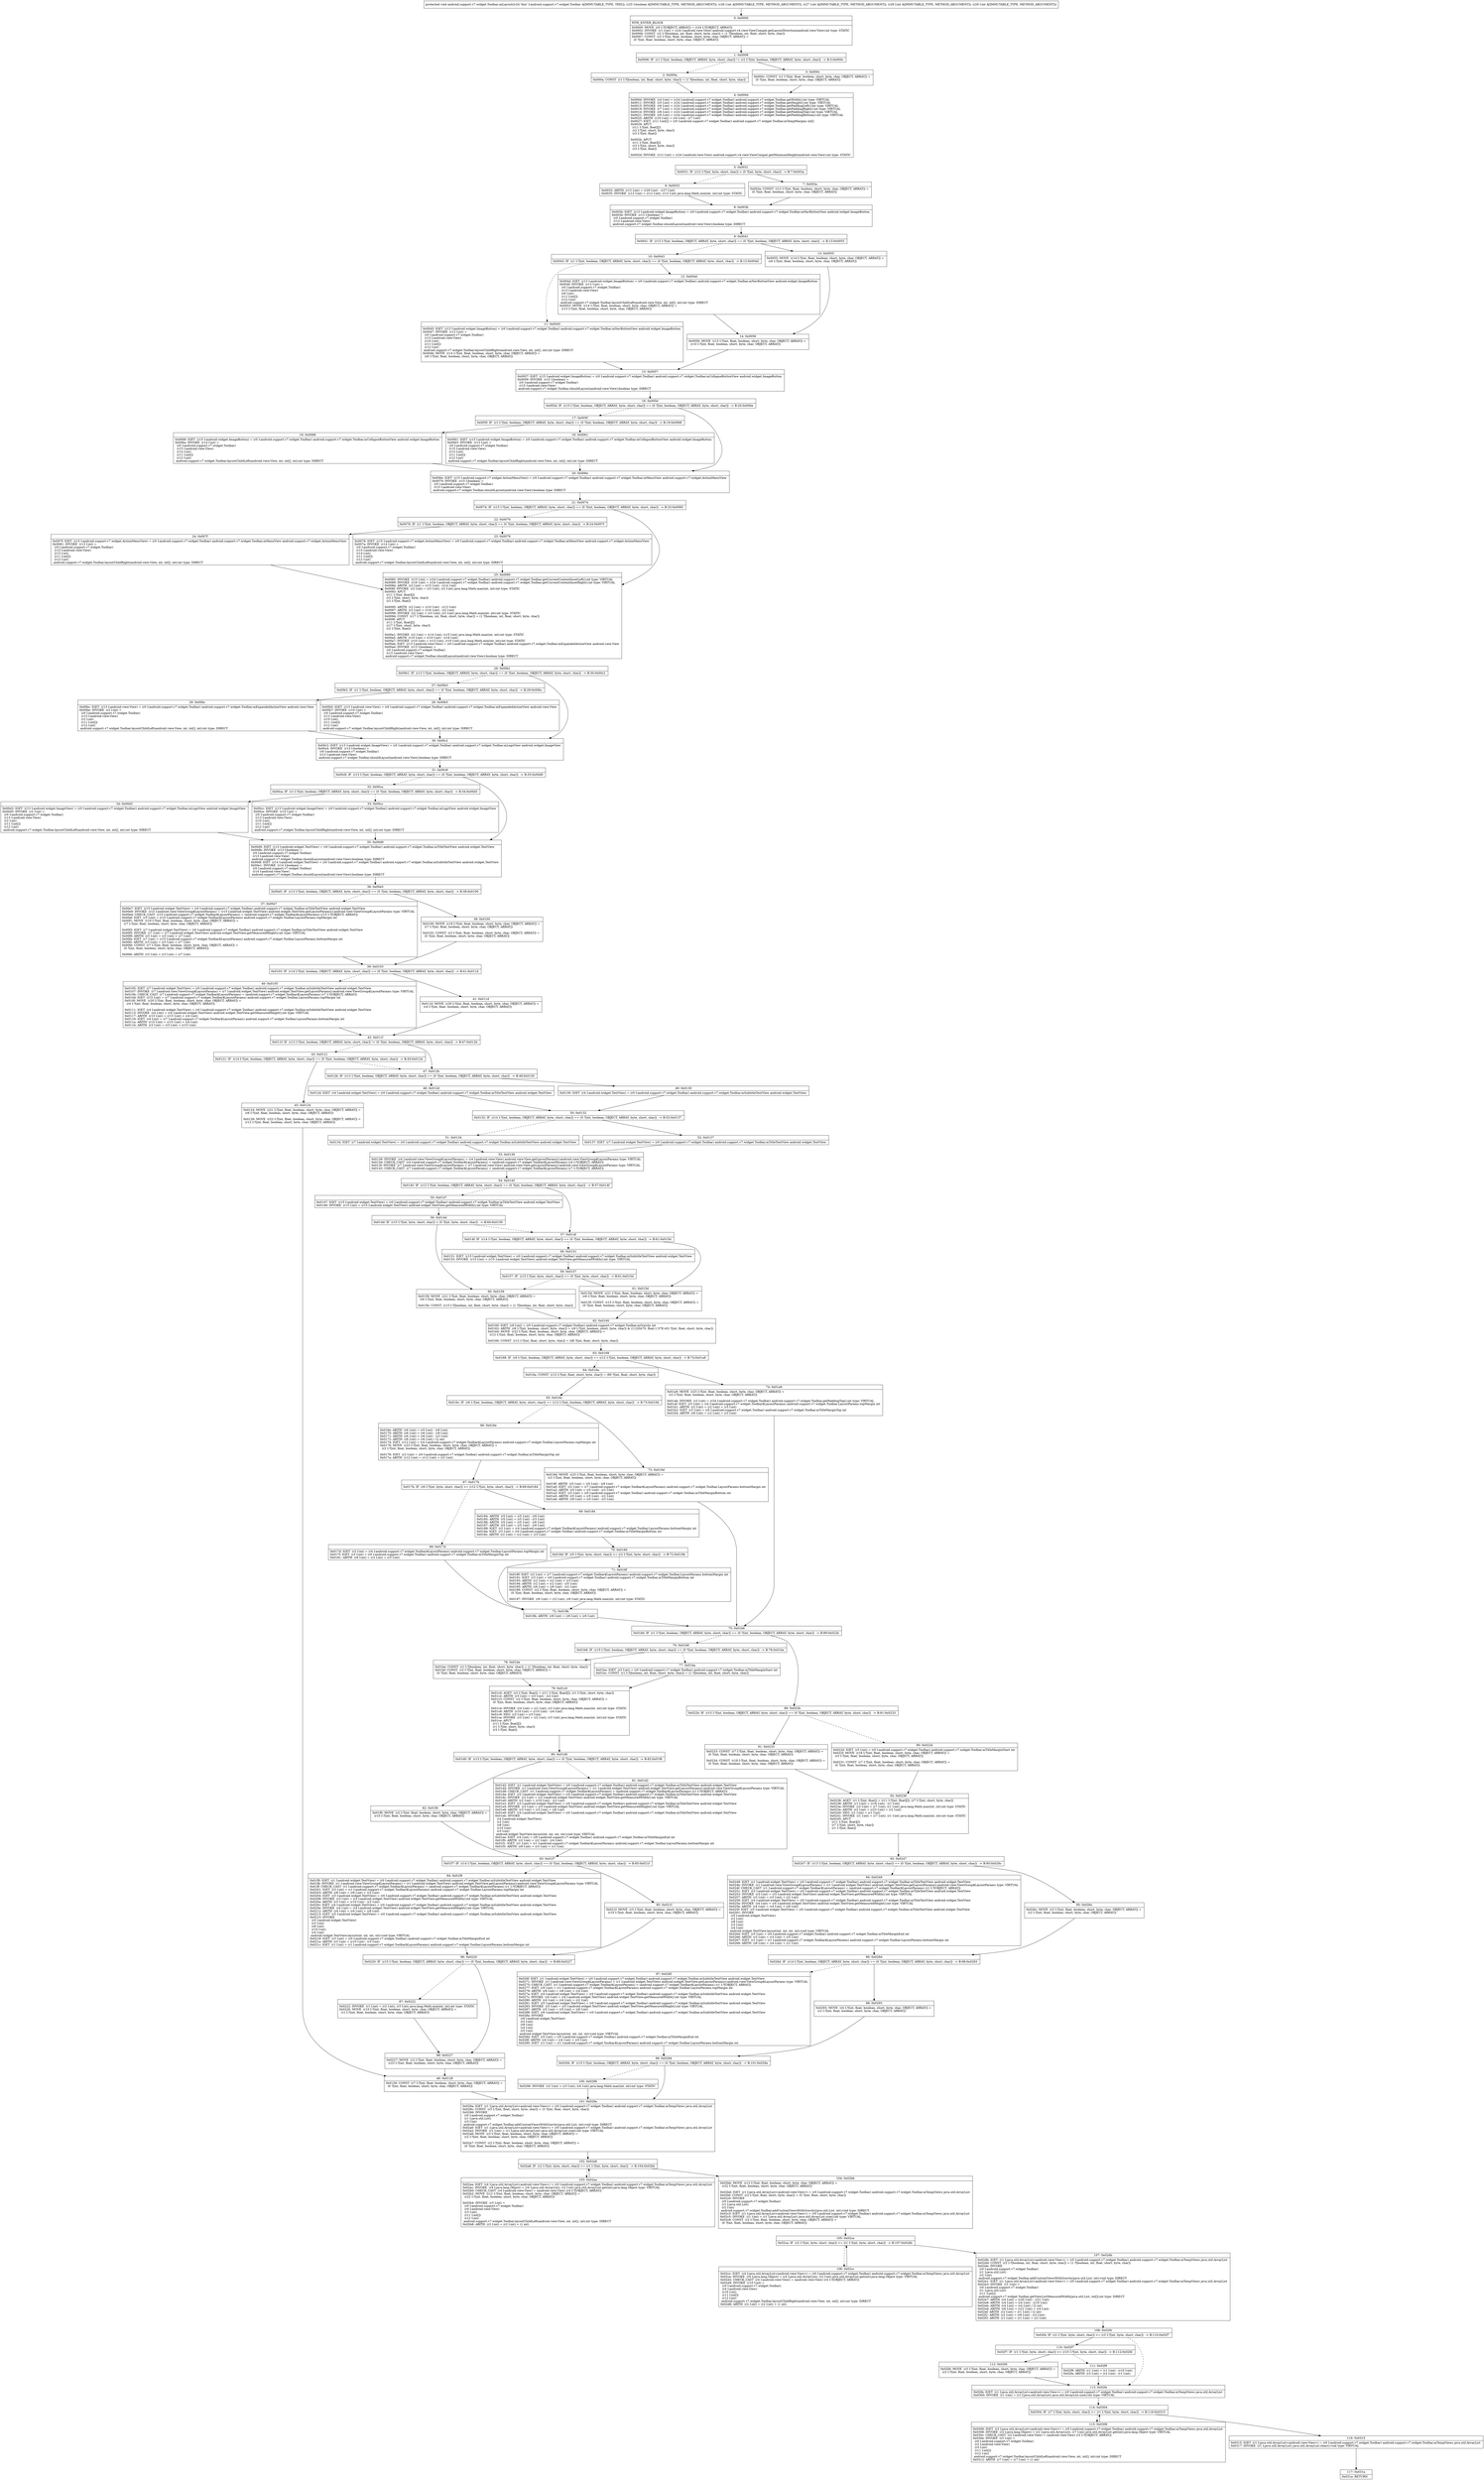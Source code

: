 digraph "CFG forandroid.support.v7.widget.Toolbar.onLayout(ZIIII)V" {
Node_0 [shape=record,label="{0\:\ 0x0000|MTH_ENTER_BLOCK\l|0x0000: MOVE  (r0 I:?[OBJECT, ARRAY]) = (r24 I:?[OBJECT, ARRAY]) \l0x0002: INVOKE  (r1 I:int) = (r24 I:android.view.View) android.support.v4.view.ViewCompat.getLayoutDirection(android.view.View):int type: STATIC \l0x0006: CONST  (r2 I:?[boolean, int, float, short, byte, char]) = (1 ?[boolean, int, float, short, byte, char]) \l0x0007: CONST  (r3 I:?[int, float, boolean, short, byte, char, OBJECT, ARRAY]) = \l  (0 ?[int, float, boolean, short, byte, char, OBJECT, ARRAY])\l \l}"];
Node_1 [shape=record,label="{1\:\ 0x0008|0x0008: IF  (r1 I:?[int, boolean, OBJECT, ARRAY, byte, short, char]) != (r2 I:?[int, boolean, OBJECT, ARRAY, byte, short, char])  \-\> B:3:0x000c \l}"];
Node_2 [shape=record,label="{2\:\ 0x000a|0x000a: CONST  (r1 I:?[boolean, int, float, short, byte, char]) = (1 ?[boolean, int, float, short, byte, char]) \l}"];
Node_3 [shape=record,label="{3\:\ 0x000c|0x000c: CONST  (r1 I:?[int, float, boolean, short, byte, char, OBJECT, ARRAY]) = \l  (0 ?[int, float, boolean, short, byte, char, OBJECT, ARRAY])\l \l}"];
Node_4 [shape=record,label="{4\:\ 0x000d|0x000d: INVOKE  (r4 I:int) = (r24 I:android.support.v7.widget.Toolbar) android.support.v7.widget.Toolbar.getWidth():int type: VIRTUAL \l0x0011: INVOKE  (r5 I:int) = (r24 I:android.support.v7.widget.Toolbar) android.support.v7.widget.Toolbar.getHeight():int type: VIRTUAL \l0x0015: INVOKE  (r6 I:int) = (r24 I:android.support.v7.widget.Toolbar) android.support.v7.widget.Toolbar.getPaddingLeft():int type: VIRTUAL \l0x0019: INVOKE  (r7 I:int) = (r24 I:android.support.v7.widget.Toolbar) android.support.v7.widget.Toolbar.getPaddingRight():int type: VIRTUAL \l0x001d: INVOKE  (r8 I:int) = (r24 I:android.support.v7.widget.Toolbar) android.support.v7.widget.Toolbar.getPaddingTop():int type: VIRTUAL \l0x0021: INVOKE  (r9 I:int) = (r24 I:android.support.v7.widget.Toolbar) android.support.v7.widget.Toolbar.getPaddingBottom():int type: VIRTUAL \l0x0025: ARITH  (r10 I:int) = (r4 I:int) \- (r7 I:int) \l0x0027: IGET  (r11 I:int[]) = (r0 I:android.support.v7.widget.Toolbar) android.support.v7.widget.Toolbar.mTempMargins int[] \l0x0029: APUT  \l  (r11 I:?[int, float][])\l  (r2 I:?[int, short, byte, char])\l  (r3 I:?[int, float])\l \l0x002b: APUT  \l  (r11 I:?[int, float][])\l  (r3 I:?[int, short, byte, char])\l  (r3 I:?[int, float])\l \l0x002d: INVOKE  (r12 I:int) = (r24 I:android.view.View) android.support.v4.view.ViewCompat.getMinimumHeight(android.view.View):int type: STATIC \l}"];
Node_5 [shape=record,label="{5\:\ 0x0031|0x0031: IF  (r12 I:?[int, byte, short, char]) \< (0 ?[int, byte, short, char])  \-\> B:7:0x003a \l}"];
Node_6 [shape=record,label="{6\:\ 0x0033|0x0033: ARITH  (r13 I:int) = (r29 I:int) \- (r27 I:int) \l0x0035: INVOKE  (r12 I:int) = (r12 I:int), (r13 I:int) java.lang.Math.min(int, int):int type: STATIC \l}"];
Node_7 [shape=record,label="{7\:\ 0x003a|0x003a: CONST  (r12 I:?[int, float, boolean, short, byte, char, OBJECT, ARRAY]) = \l  (0 ?[int, float, boolean, short, byte, char, OBJECT, ARRAY])\l \l}"];
Node_8 [shape=record,label="{8\:\ 0x003b|0x003b: IGET  (r13 I:android.widget.ImageButton) = (r0 I:android.support.v7.widget.Toolbar) android.support.v7.widget.Toolbar.mNavButtonView android.widget.ImageButton \l0x003d: INVOKE  (r13 I:boolean) = \l  (r0 I:android.support.v7.widget.Toolbar)\l  (r13 I:android.view.View)\l android.support.v7.widget.Toolbar.shouldLayout(android.view.View):boolean type: DIRECT \l}"];
Node_9 [shape=record,label="{9\:\ 0x0041|0x0041: IF  (r13 I:?[int, boolean, OBJECT, ARRAY, byte, short, char]) == (0 ?[int, boolean, OBJECT, ARRAY, byte, short, char])  \-\> B:13:0x0055 \l}"];
Node_10 [shape=record,label="{10\:\ 0x0043|0x0043: IF  (r1 I:?[int, boolean, OBJECT, ARRAY, byte, short, char]) == (0 ?[int, boolean, OBJECT, ARRAY, byte, short, char])  \-\> B:12:0x004d \l}"];
Node_11 [shape=record,label="{11\:\ 0x0045|0x0045: IGET  (r13 I:android.widget.ImageButton) = (r0 I:android.support.v7.widget.Toolbar) android.support.v7.widget.Toolbar.mNavButtonView android.widget.ImageButton \l0x0047: INVOKE  (r13 I:int) = \l  (r0 I:android.support.v7.widget.Toolbar)\l  (r13 I:android.view.View)\l  (r10 I:int)\l  (r11 I:int[])\l  (r12 I:int)\l android.support.v7.widget.Toolbar.layoutChildRight(android.view.View, int, int[], int):int type: DIRECT \l0x004b: MOVE  (r14 I:?[int, float, boolean, short, byte, char, OBJECT, ARRAY]) = \l  (r6 I:?[int, float, boolean, short, byte, char, OBJECT, ARRAY])\l \l}"];
Node_12 [shape=record,label="{12\:\ 0x004d|0x004d: IGET  (r13 I:android.widget.ImageButton) = (r0 I:android.support.v7.widget.Toolbar) android.support.v7.widget.Toolbar.mNavButtonView android.widget.ImageButton \l0x004f: INVOKE  (r13 I:int) = \l  (r0 I:android.support.v7.widget.Toolbar)\l  (r13 I:android.view.View)\l  (r6 I:int)\l  (r11 I:int[])\l  (r12 I:int)\l android.support.v7.widget.Toolbar.layoutChildLeft(android.view.View, int, int[], int):int type: DIRECT \l0x0053: MOVE  (r14 I:?[int, float, boolean, short, byte, char, OBJECT, ARRAY]) = \l  (r13 I:?[int, float, boolean, short, byte, char, OBJECT, ARRAY])\l \l}"];
Node_13 [shape=record,label="{13\:\ 0x0055|0x0055: MOVE  (r14 I:?[int, float, boolean, short, byte, char, OBJECT, ARRAY]) = \l  (r6 I:?[int, float, boolean, short, byte, char, OBJECT, ARRAY])\l \l}"];
Node_14 [shape=record,label="{14\:\ 0x0056|0x0056: MOVE  (r13 I:?[int, float, boolean, short, byte, char, OBJECT, ARRAY]) = \l  (r10 I:?[int, float, boolean, short, byte, char, OBJECT, ARRAY])\l \l}"];
Node_15 [shape=record,label="{15\:\ 0x0057|0x0057: IGET  (r15 I:android.widget.ImageButton) = (r0 I:android.support.v7.widget.Toolbar) android.support.v7.widget.Toolbar.mCollapseButtonView android.widget.ImageButton \l0x0059: INVOKE  (r15 I:boolean) = \l  (r0 I:android.support.v7.widget.Toolbar)\l  (r15 I:android.view.View)\l android.support.v7.widget.Toolbar.shouldLayout(android.view.View):boolean type: DIRECT \l}"];
Node_16 [shape=record,label="{16\:\ 0x005d|0x005d: IF  (r15 I:?[int, boolean, OBJECT, ARRAY, byte, short, char]) == (0 ?[int, boolean, OBJECT, ARRAY, byte, short, char])  \-\> B:20:0x006e \l}"];
Node_17 [shape=record,label="{17\:\ 0x005f|0x005f: IF  (r1 I:?[int, boolean, OBJECT, ARRAY, byte, short, char]) == (0 ?[int, boolean, OBJECT, ARRAY, byte, short, char])  \-\> B:19:0x0068 \l}"];
Node_18 [shape=record,label="{18\:\ 0x0061|0x0061: IGET  (r15 I:android.widget.ImageButton) = (r0 I:android.support.v7.widget.Toolbar) android.support.v7.widget.Toolbar.mCollapseButtonView android.widget.ImageButton \l0x0063: INVOKE  (r13 I:int) = \l  (r0 I:android.support.v7.widget.Toolbar)\l  (r15 I:android.view.View)\l  (r13 I:int)\l  (r11 I:int[])\l  (r12 I:int)\l android.support.v7.widget.Toolbar.layoutChildRight(android.view.View, int, int[], int):int type: DIRECT \l}"];
Node_19 [shape=record,label="{19\:\ 0x0068|0x0068: IGET  (r15 I:android.widget.ImageButton) = (r0 I:android.support.v7.widget.Toolbar) android.support.v7.widget.Toolbar.mCollapseButtonView android.widget.ImageButton \l0x006a: INVOKE  (r14 I:int) = \l  (r0 I:android.support.v7.widget.Toolbar)\l  (r15 I:android.view.View)\l  (r14 I:int)\l  (r11 I:int[])\l  (r12 I:int)\l android.support.v7.widget.Toolbar.layoutChildLeft(android.view.View, int, int[], int):int type: DIRECT \l}"];
Node_20 [shape=record,label="{20\:\ 0x006e|0x006e: IGET  (r15 I:android.support.v7.widget.ActionMenuView) = (r0 I:android.support.v7.widget.Toolbar) android.support.v7.widget.Toolbar.mMenuView android.support.v7.widget.ActionMenuView \l0x0070: INVOKE  (r15 I:boolean) = \l  (r0 I:android.support.v7.widget.Toolbar)\l  (r15 I:android.view.View)\l android.support.v7.widget.Toolbar.shouldLayout(android.view.View):boolean type: DIRECT \l}"];
Node_21 [shape=record,label="{21\:\ 0x0074|0x0074: IF  (r15 I:?[int, boolean, OBJECT, ARRAY, byte, short, char]) == (0 ?[int, boolean, OBJECT, ARRAY, byte, short, char])  \-\> B:25:0x0085 \l}"];
Node_22 [shape=record,label="{22\:\ 0x0076|0x0076: IF  (r1 I:?[int, boolean, OBJECT, ARRAY, byte, short, char]) == (0 ?[int, boolean, OBJECT, ARRAY, byte, short, char])  \-\> B:24:0x007f \l}"];
Node_23 [shape=record,label="{23\:\ 0x0078|0x0078: IGET  (r15 I:android.support.v7.widget.ActionMenuView) = (r0 I:android.support.v7.widget.Toolbar) android.support.v7.widget.Toolbar.mMenuView android.support.v7.widget.ActionMenuView \l0x007a: INVOKE  (r14 I:int) = \l  (r0 I:android.support.v7.widget.Toolbar)\l  (r15 I:android.view.View)\l  (r14 I:int)\l  (r11 I:int[])\l  (r12 I:int)\l android.support.v7.widget.Toolbar.layoutChildLeft(android.view.View, int, int[], int):int type: DIRECT \l}"];
Node_24 [shape=record,label="{24\:\ 0x007f|0x007f: IGET  (r15 I:android.support.v7.widget.ActionMenuView) = (r0 I:android.support.v7.widget.Toolbar) android.support.v7.widget.Toolbar.mMenuView android.support.v7.widget.ActionMenuView \l0x0081: INVOKE  (r13 I:int) = \l  (r0 I:android.support.v7.widget.Toolbar)\l  (r15 I:android.view.View)\l  (r13 I:int)\l  (r11 I:int[])\l  (r12 I:int)\l android.support.v7.widget.Toolbar.layoutChildRight(android.view.View, int, int[], int):int type: DIRECT \l}"];
Node_25 [shape=record,label="{25\:\ 0x0085|0x0085: INVOKE  (r15 I:int) = (r24 I:android.support.v7.widget.Toolbar) android.support.v7.widget.Toolbar.getCurrentContentInsetLeft():int type: VIRTUAL \l0x0089: INVOKE  (r16 I:int) = (r24 I:android.support.v7.widget.Toolbar) android.support.v7.widget.Toolbar.getCurrentContentInsetRight():int type: VIRTUAL \l0x008d: ARITH  (r2 I:int) = (r15 I:int) \- (r14 I:int) \l0x008f: INVOKE  (r2 I:int) = (r3 I:int), (r2 I:int) java.lang.Math.max(int, int):int type: STATIC \l0x0093: APUT  \l  (r11 I:?[int, float][])\l  (r3 I:?[int, short, byte, char])\l  (r2 I:?[int, float])\l \l0x0095: ARITH  (r2 I:int) = (r10 I:int) \- (r13 I:int) \l0x0097: ARITH  (r2 I:int) = (r16 I:int) \- (r2 I:int) \l0x0099: INVOKE  (r2 I:int) = (r3 I:int), (r2 I:int) java.lang.Math.max(int, int):int type: STATIC \l0x009d: CONST  (r17 I:?[boolean, int, float, short, byte, char]) = (1 ?[boolean, int, float, short, byte, char]) \l0x009f: APUT  \l  (r11 I:?[int, float][])\l  (r17 I:?[int, short, byte, char])\l  (r2 I:?[int, float])\l \l0x00a1: INVOKE  (r2 I:int) = (r14 I:int), (r15 I:int) java.lang.Math.max(int, int):int type: STATIC \l0x00a5: ARITH  (r10 I:int) = (r10 I:int) \- (r16 I:int) \l0x00a7: INVOKE  (r10 I:int) = (r13 I:int), (r10 I:int) java.lang.Math.min(int, int):int type: STATIC \l0x00ab: IGET  (r13 I:android.view.View) = (r0 I:android.support.v7.widget.Toolbar) android.support.v7.widget.Toolbar.mExpandedActionView android.view.View \l0x00ad: INVOKE  (r13 I:boolean) = \l  (r0 I:android.support.v7.widget.Toolbar)\l  (r13 I:android.view.View)\l android.support.v7.widget.Toolbar.shouldLayout(android.view.View):boolean type: DIRECT \l}"];
Node_26 [shape=record,label="{26\:\ 0x00b1|0x00b1: IF  (r13 I:?[int, boolean, OBJECT, ARRAY, byte, short, char]) == (0 ?[int, boolean, OBJECT, ARRAY, byte, short, char])  \-\> B:30:0x00c2 \l}"];
Node_27 [shape=record,label="{27\:\ 0x00b3|0x00b3: IF  (r1 I:?[int, boolean, OBJECT, ARRAY, byte, short, char]) == (0 ?[int, boolean, OBJECT, ARRAY, byte, short, char])  \-\> B:29:0x00bc \l}"];
Node_28 [shape=record,label="{28\:\ 0x00b5|0x00b5: IGET  (r13 I:android.view.View) = (r0 I:android.support.v7.widget.Toolbar) android.support.v7.widget.Toolbar.mExpandedActionView android.view.View \l0x00b7: INVOKE  (r10 I:int) = \l  (r0 I:android.support.v7.widget.Toolbar)\l  (r13 I:android.view.View)\l  (r10 I:int)\l  (r11 I:int[])\l  (r12 I:int)\l android.support.v7.widget.Toolbar.layoutChildRight(android.view.View, int, int[], int):int type: DIRECT \l}"];
Node_29 [shape=record,label="{29\:\ 0x00bc|0x00bc: IGET  (r13 I:android.view.View) = (r0 I:android.support.v7.widget.Toolbar) android.support.v7.widget.Toolbar.mExpandedActionView android.view.View \l0x00be: INVOKE  (r2 I:int) = \l  (r0 I:android.support.v7.widget.Toolbar)\l  (r13 I:android.view.View)\l  (r2 I:int)\l  (r11 I:int[])\l  (r12 I:int)\l android.support.v7.widget.Toolbar.layoutChildLeft(android.view.View, int, int[], int):int type: DIRECT \l}"];
Node_30 [shape=record,label="{30\:\ 0x00c2|0x00c2: IGET  (r13 I:android.widget.ImageView) = (r0 I:android.support.v7.widget.Toolbar) android.support.v7.widget.Toolbar.mLogoView android.widget.ImageView \l0x00c4: INVOKE  (r13 I:boolean) = \l  (r0 I:android.support.v7.widget.Toolbar)\l  (r13 I:android.view.View)\l android.support.v7.widget.Toolbar.shouldLayout(android.view.View):boolean type: DIRECT \l}"];
Node_31 [shape=record,label="{31\:\ 0x00c8|0x00c8: IF  (r13 I:?[int, boolean, OBJECT, ARRAY, byte, short, char]) == (0 ?[int, boolean, OBJECT, ARRAY, byte, short, char])  \-\> B:35:0x00d9 \l}"];
Node_32 [shape=record,label="{32\:\ 0x00ca|0x00ca: IF  (r1 I:?[int, boolean, OBJECT, ARRAY, byte, short, char]) == (0 ?[int, boolean, OBJECT, ARRAY, byte, short, char])  \-\> B:34:0x00d3 \l}"];
Node_33 [shape=record,label="{33\:\ 0x00cc|0x00cc: IGET  (r13 I:android.widget.ImageView) = (r0 I:android.support.v7.widget.Toolbar) android.support.v7.widget.Toolbar.mLogoView android.widget.ImageView \l0x00ce: INVOKE  (r10 I:int) = \l  (r0 I:android.support.v7.widget.Toolbar)\l  (r13 I:android.view.View)\l  (r10 I:int)\l  (r11 I:int[])\l  (r12 I:int)\l android.support.v7.widget.Toolbar.layoutChildRight(android.view.View, int, int[], int):int type: DIRECT \l}"];
Node_34 [shape=record,label="{34\:\ 0x00d3|0x00d3: IGET  (r13 I:android.widget.ImageView) = (r0 I:android.support.v7.widget.Toolbar) android.support.v7.widget.Toolbar.mLogoView android.widget.ImageView \l0x00d5: INVOKE  (r2 I:int) = \l  (r0 I:android.support.v7.widget.Toolbar)\l  (r13 I:android.view.View)\l  (r2 I:int)\l  (r11 I:int[])\l  (r12 I:int)\l android.support.v7.widget.Toolbar.layoutChildLeft(android.view.View, int, int[], int):int type: DIRECT \l}"];
Node_35 [shape=record,label="{35\:\ 0x00d9|0x00d9: IGET  (r13 I:android.widget.TextView) = (r0 I:android.support.v7.widget.Toolbar) android.support.v7.widget.Toolbar.mTitleTextView android.widget.TextView \l0x00db: INVOKE  (r13 I:boolean) = \l  (r0 I:android.support.v7.widget.Toolbar)\l  (r13 I:android.view.View)\l android.support.v7.widget.Toolbar.shouldLayout(android.view.View):boolean type: DIRECT \l0x00df: IGET  (r14 I:android.widget.TextView) = (r0 I:android.support.v7.widget.Toolbar) android.support.v7.widget.Toolbar.mSubtitleTextView android.widget.TextView \l0x00e1: INVOKE  (r14 I:boolean) = \l  (r0 I:android.support.v7.widget.Toolbar)\l  (r14 I:android.view.View)\l android.support.v7.widget.Toolbar.shouldLayout(android.view.View):boolean type: DIRECT \l}"];
Node_36 [shape=record,label="{36\:\ 0x00e5|0x00e5: IF  (r13 I:?[int, boolean, OBJECT, ARRAY, byte, short, char]) == (0 ?[int, boolean, OBJECT, ARRAY, byte, short, char])  \-\> B:38:0x0100 \l}"];
Node_37 [shape=record,label="{37\:\ 0x00e7|0x00e7: IGET  (r15 I:android.widget.TextView) = (r0 I:android.support.v7.widget.Toolbar) android.support.v7.widget.Toolbar.mTitleTextView android.widget.TextView \l0x00e9: INVOKE  (r15 I:android.view.ViewGroup$LayoutParams) = (r15 I:android.widget.TextView) android.widget.TextView.getLayoutParams():android.view.ViewGroup$LayoutParams type: VIRTUAL \l0x00ed: CHECK_CAST  (r15 I:android.support.v7.widget.Toolbar$LayoutParams) = (android.support.v7.widget.Toolbar$LayoutParams) (r15 I:?[OBJECT, ARRAY]) \l0x00ef: IGET  (r3 I:int) = (r15 I:android.support.v7.widget.Toolbar$LayoutParams) android.support.v7.widget.Toolbar.LayoutParams.topMargin int \l0x00f1: MOVE  (r19 I:?[int, float, boolean, short, byte, char, OBJECT, ARRAY]) = \l  (r7 I:?[int, float, boolean, short, byte, char, OBJECT, ARRAY])\l \l0x00f3: IGET  (r7 I:android.widget.TextView) = (r0 I:android.support.v7.widget.Toolbar) android.support.v7.widget.Toolbar.mTitleTextView android.widget.TextView \l0x00f5: INVOKE  (r7 I:int) = (r7 I:android.widget.TextView) android.widget.TextView.getMeasuredHeight():int type: VIRTUAL \l0x00f9: ARITH  (r3 I:int) = (r3 I:int) + (r7 I:int) \l0x00fa: IGET  (r7 I:int) = (r15 I:android.support.v7.widget.Toolbar$LayoutParams) android.support.v7.widget.Toolbar.LayoutParams.bottomMargin int \l0x00fc: ARITH  (r3 I:int) = (r3 I:int) + (r7 I:int) \l0x00fd: CONST  (r7 I:?[int, float, boolean, short, byte, char, OBJECT, ARRAY]) = \l  (0 ?[int, float, boolean, short, byte, char, OBJECT, ARRAY])\l \l0x00fe: ARITH  (r3 I:int) = (r3 I:int) + (r7 I:int) \l}"];
Node_38 [shape=record,label="{38\:\ 0x0100|0x0100: MOVE  (r19 I:?[int, float, boolean, short, byte, char, OBJECT, ARRAY]) = \l  (r7 I:?[int, float, boolean, short, byte, char, OBJECT, ARRAY])\l \l0x0102: CONST  (r3 I:?[int, float, boolean, short, byte, char, OBJECT, ARRAY]) = \l  (0 ?[int, float, boolean, short, byte, char, OBJECT, ARRAY])\l \l}"];
Node_39 [shape=record,label="{39\:\ 0x0103|0x0103: IF  (r14 I:?[int, boolean, OBJECT, ARRAY, byte, short, char]) == (0 ?[int, boolean, OBJECT, ARRAY, byte, short, char])  \-\> B:41:0x011d \l}"];
Node_40 [shape=record,label="{40\:\ 0x0105|0x0105: IGET  (r7 I:android.widget.TextView) = (r0 I:android.support.v7.widget.Toolbar) android.support.v7.widget.Toolbar.mSubtitleTextView android.widget.TextView \l0x0107: INVOKE  (r7 I:android.view.ViewGroup$LayoutParams) = (r7 I:android.widget.TextView) android.widget.TextView.getLayoutParams():android.view.ViewGroup$LayoutParams type: VIRTUAL \l0x010b: CHECK_CAST  (r7 I:android.support.v7.widget.Toolbar$LayoutParams) = (android.support.v7.widget.Toolbar$LayoutParams) (r7 I:?[OBJECT, ARRAY]) \l0x010d: IGET  (r15 I:int) = (r7 I:android.support.v7.widget.Toolbar$LayoutParams) android.support.v7.widget.Toolbar.LayoutParams.topMargin int \l0x010f: MOVE  (r20 I:?[int, float, boolean, short, byte, char, OBJECT, ARRAY]) = \l  (r4 I:?[int, float, boolean, short, byte, char, OBJECT, ARRAY])\l \l0x0111: IGET  (r4 I:android.widget.TextView) = (r0 I:android.support.v7.widget.Toolbar) android.support.v7.widget.Toolbar.mSubtitleTextView android.widget.TextView \l0x0113: INVOKE  (r4 I:int) = (r4 I:android.widget.TextView) android.widget.TextView.getMeasuredHeight():int type: VIRTUAL \l0x0117: ARITH  (r15 I:int) = (r15 I:int) + (r4 I:int) \l0x0118: IGET  (r4 I:int) = (r7 I:android.support.v7.widget.Toolbar$LayoutParams) android.support.v7.widget.Toolbar.LayoutParams.bottomMargin int \l0x011a: ARITH  (r15 I:int) = (r15 I:int) + (r4 I:int) \l0x011b: ARITH  (r3 I:int) = (r3 I:int) + (r15 I:int) \l}"];
Node_41 [shape=record,label="{41\:\ 0x011d|0x011d: MOVE  (r20 I:?[int, float, boolean, short, byte, char, OBJECT, ARRAY]) = \l  (r4 I:?[int, float, boolean, short, byte, char, OBJECT, ARRAY])\l \l}"];
Node_42 [shape=record,label="{42\:\ 0x011f|0x011f: IF  (r13 I:?[int, boolean, OBJECT, ARRAY, byte, short, char]) != (0 ?[int, boolean, OBJECT, ARRAY, byte, short, char])  \-\> B:47:0x012b \l}"];
Node_43 [shape=record,label="{43\:\ 0x0121|0x0121: IF  (r14 I:?[int, boolean, OBJECT, ARRAY, byte, short, char]) == (0 ?[int, boolean, OBJECT, ARRAY, byte, short, char])  \-\> B:45:0x0124 \l}"];
Node_45 [shape=record,label="{45\:\ 0x0124|0x0124: MOVE  (r21 I:?[int, float, boolean, short, byte, char, OBJECT, ARRAY]) = \l  (r6 I:?[int, float, boolean, short, byte, char, OBJECT, ARRAY])\l \l0x0126: MOVE  (r22 I:?[int, float, boolean, short, byte, char, OBJECT, ARRAY]) = \l  (r12 I:?[int, float, boolean, short, byte, char, OBJECT, ARRAY])\l \l}"];
Node_46 [shape=record,label="{46\:\ 0x0128|0x0128: CONST  (r7 I:?[int, float, boolean, short, byte, char, OBJECT, ARRAY]) = \l  (0 ?[int, float, boolean, short, byte, char, OBJECT, ARRAY])\l \l}"];
Node_47 [shape=record,label="{47\:\ 0x012b|0x012b: IF  (r13 I:?[int, boolean, OBJECT, ARRAY, byte, short, char]) == (0 ?[int, boolean, OBJECT, ARRAY, byte, short, char])  \-\> B:49:0x0130 \l}"];
Node_48 [shape=record,label="{48\:\ 0x012d|0x012d: IGET  (r4 I:android.widget.TextView) = (r0 I:android.support.v7.widget.Toolbar) android.support.v7.widget.Toolbar.mTitleTextView android.widget.TextView \l}"];
Node_49 [shape=record,label="{49\:\ 0x0130|0x0130: IGET  (r4 I:android.widget.TextView) = (r0 I:android.support.v7.widget.Toolbar) android.support.v7.widget.Toolbar.mSubtitleTextView android.widget.TextView \l}"];
Node_50 [shape=record,label="{50\:\ 0x0132|0x0132: IF  (r14 I:?[int, boolean, OBJECT, ARRAY, byte, short, char]) == (0 ?[int, boolean, OBJECT, ARRAY, byte, short, char])  \-\> B:52:0x0137 \l}"];
Node_51 [shape=record,label="{51\:\ 0x0134|0x0134: IGET  (r7 I:android.widget.TextView) = (r0 I:android.support.v7.widget.Toolbar) android.support.v7.widget.Toolbar.mSubtitleTextView android.widget.TextView \l}"];
Node_52 [shape=record,label="{52\:\ 0x0137|0x0137: IGET  (r7 I:android.widget.TextView) = (r0 I:android.support.v7.widget.Toolbar) android.support.v7.widget.Toolbar.mTitleTextView android.widget.TextView \l}"];
Node_53 [shape=record,label="{53\:\ 0x0139|0x0139: INVOKE  (r4 I:android.view.ViewGroup$LayoutParams) = (r4 I:android.view.View) android.view.View.getLayoutParams():android.view.ViewGroup$LayoutParams type: VIRTUAL \l0x013d: CHECK_CAST  (r4 I:android.support.v7.widget.Toolbar$LayoutParams) = (android.support.v7.widget.Toolbar$LayoutParams) (r4 I:?[OBJECT, ARRAY]) \l0x013f: INVOKE  (r7 I:android.view.ViewGroup$LayoutParams) = (r7 I:android.view.View) android.view.View.getLayoutParams():android.view.ViewGroup$LayoutParams type: VIRTUAL \l0x0143: CHECK_CAST  (r7 I:android.support.v7.widget.Toolbar$LayoutParams) = (android.support.v7.widget.Toolbar$LayoutParams) (r7 I:?[OBJECT, ARRAY]) \l}"];
Node_54 [shape=record,label="{54\:\ 0x0145|0x0145: IF  (r13 I:?[int, boolean, OBJECT, ARRAY, byte, short, char]) == (0 ?[int, boolean, OBJECT, ARRAY, byte, short, char])  \-\> B:57:0x014f \l}"];
Node_55 [shape=record,label="{55\:\ 0x0147|0x0147: IGET  (r15 I:android.widget.TextView) = (r0 I:android.support.v7.widget.Toolbar) android.support.v7.widget.Toolbar.mTitleTextView android.widget.TextView \l0x0149: INVOKE  (r15 I:int) = (r15 I:android.widget.TextView) android.widget.TextView.getMeasuredWidth():int type: VIRTUAL \l}"];
Node_56 [shape=record,label="{56\:\ 0x014d|0x014d: IF  (r15 I:?[int, byte, short, char]) \> (0 ?[int, byte, short, char])  \-\> B:60:0x0159 \l}"];
Node_57 [shape=record,label="{57\:\ 0x014f|0x014f: IF  (r14 I:?[int, boolean, OBJECT, ARRAY, byte, short, char]) == (0 ?[int, boolean, OBJECT, ARRAY, byte, short, char])  \-\> B:61:0x015d \l}"];
Node_58 [shape=record,label="{58\:\ 0x0151|0x0151: IGET  (r15 I:android.widget.TextView) = (r0 I:android.support.v7.widget.Toolbar) android.support.v7.widget.Toolbar.mSubtitleTextView android.widget.TextView \l0x0153: INVOKE  (r15 I:int) = (r15 I:android.widget.TextView) android.widget.TextView.getMeasuredWidth():int type: VIRTUAL \l}"];
Node_59 [shape=record,label="{59\:\ 0x0157|0x0157: IF  (r15 I:?[int, byte, short, char]) \<= (0 ?[int, byte, short, char])  \-\> B:61:0x015d \l}"];
Node_60 [shape=record,label="{60\:\ 0x0159|0x0159: MOVE  (r21 I:?[int, float, boolean, short, byte, char, OBJECT, ARRAY]) = \l  (r6 I:?[int, float, boolean, short, byte, char, OBJECT, ARRAY])\l \l0x015b: CONST  (r15 I:?[boolean, int, float, short, byte, char]) = (1 ?[boolean, int, float, short, byte, char]) \l}"];
Node_61 [shape=record,label="{61\:\ 0x015d|0x015d: MOVE  (r21 I:?[int, float, boolean, short, byte, char, OBJECT, ARRAY]) = \l  (r6 I:?[int, float, boolean, short, byte, char, OBJECT, ARRAY])\l \l0x015f: CONST  (r15 I:?[int, float, boolean, short, byte, char, OBJECT, ARRAY]) = \l  (0 ?[int, float, boolean, short, byte, char, OBJECT, ARRAY])\l \l}"];
Node_62 [shape=record,label="{62\:\ 0x0160|0x0160: IGET  (r6 I:int) = (r0 I:android.support.v7.widget.Toolbar) android.support.v7.widget.Toolbar.mGravity int \l0x0162: ARITH  (r6 I:?[int, boolean, short, byte, char]) = (r6 I:?[int, boolean, short, byte, char]) & (112(0x70, float:1.57E\-43) ?[int, float, short, byte, char]) \l0x0164: MOVE  (r22 I:?[int, float, boolean, short, byte, char, OBJECT, ARRAY]) = \l  (r12 I:?[int, float, boolean, short, byte, char, OBJECT, ARRAY])\l \l0x0166: CONST  (r12 I:?[int, float, short, byte, char]) = (48 ?[int, float, short, byte, char]) \l}"];
Node_63 [shape=record,label="{63\:\ 0x0168|0x0168: IF  (r6 I:?[int, boolean, OBJECT, ARRAY, byte, short, char]) == (r12 I:?[int, boolean, OBJECT, ARRAY, byte, short, char])  \-\> B:74:0x01a9 \l}"];
Node_64 [shape=record,label="{64\:\ 0x016a|0x016a: CONST  (r12 I:?[int, float, short, byte, char]) = (80 ?[int, float, short, byte, char]) \l}"];
Node_65 [shape=record,label="{65\:\ 0x016c|0x016c: IF  (r6 I:?[int, boolean, OBJECT, ARRAY, byte, short, char]) == (r12 I:?[int, boolean, OBJECT, ARRAY, byte, short, char])  \-\> B:73:0x019d \l}"];
Node_66 [shape=record,label="{66\:\ 0x016e|0x016e: ARITH  (r6 I:int) = (r5 I:int) \- (r8 I:int) \l0x0170: ARITH  (r6 I:int) = (r6 I:int) \- (r9 I:int) \l0x0171: ARITH  (r6 I:int) = (r6 I:int) \- (r3 I:int) \l0x0172: ARITH  (r6 I:int) = (r6 I:int) \/ (2 int) \l0x0174: IGET  (r12 I:int) = (r4 I:android.support.v7.widget.Toolbar$LayoutParams) android.support.v7.widget.Toolbar.LayoutParams.topMargin int \l0x0176: MOVE  (r23 I:?[int, float, boolean, short, byte, char, OBJECT, ARRAY]) = \l  (r2 I:?[int, float, boolean, short, byte, char, OBJECT, ARRAY])\l \l0x0178: IGET  (r2 I:int) = (r0 I:android.support.v7.widget.Toolbar) android.support.v7.widget.Toolbar.mTitleMarginTop int \l0x017a: ARITH  (r12 I:int) = (r12 I:int) + (r2 I:int) \l}"];
Node_67 [shape=record,label="{67\:\ 0x017b|0x017b: IF  (r6 I:?[int, byte, short, char]) \>= (r12 I:?[int, byte, short, char])  \-\> B:69:0x0184 \l}"];
Node_68 [shape=record,label="{68\:\ 0x017d|0x017d: IGET  (r2 I:int) = (r4 I:android.support.v7.widget.Toolbar$LayoutParams) android.support.v7.widget.Toolbar.LayoutParams.topMargin int \l0x017f: IGET  (r3 I:int) = (r0 I:android.support.v7.widget.Toolbar) android.support.v7.widget.Toolbar.mTitleMarginTop int \l0x0181: ARITH  (r6 I:int) = (r2 I:int) + (r3 I:int) \l}"];
Node_69 [shape=record,label="{69\:\ 0x0184|0x0184: ARITH  (r5 I:int) = (r5 I:int) \- (r9 I:int) \l0x0185: ARITH  (r5 I:int) = (r5 I:int) \- (r3 I:int) \l0x0186: ARITH  (r5 I:int) = (r5 I:int) \- (r6 I:int) \l0x0187: ARITH  (r5 I:int) = (r5 I:int) \- (r8 I:int) \l0x0188: IGET  (r2 I:int) = (r4 I:android.support.v7.widget.Toolbar$LayoutParams) android.support.v7.widget.Toolbar.LayoutParams.bottomMargin int \l0x018a: IGET  (r3 I:int) = (r0 I:android.support.v7.widget.Toolbar) android.support.v7.widget.Toolbar.mTitleMarginBottom int \l0x018c: ARITH  (r2 I:int) = (r2 I:int) + (r3 I:int) \l}"];
Node_70 [shape=record,label="{70\:\ 0x018d|0x018d: IF  (r5 I:?[int, byte, short, char]) \>= (r2 I:?[int, byte, short, char])  \-\> B:72:0x019b \l}"];
Node_71 [shape=record,label="{71\:\ 0x018f|0x018f: IGET  (r2 I:int) = (r7 I:android.support.v7.widget.Toolbar$LayoutParams) android.support.v7.widget.Toolbar.LayoutParams.bottomMargin int \l0x0191: IGET  (r3 I:int) = (r0 I:android.support.v7.widget.Toolbar) android.support.v7.widget.Toolbar.mTitleMarginBottom int \l0x0193: ARITH  (r2 I:int) = (r2 I:int) + (r3 I:int) \l0x0194: ARITH  (r2 I:int) = (r2 I:int) \- (r5 I:int) \l0x0195: ARITH  (r6 I:int) = (r6 I:int) \- (r2 I:int) \l0x0196: CONST  (r2 I:?[int, float, boolean, short, byte, char, OBJECT, ARRAY]) = \l  (0 ?[int, float, boolean, short, byte, char, OBJECT, ARRAY])\l \l0x0197: INVOKE  (r6 I:int) = (r2 I:int), (r6 I:int) java.lang.Math.max(int, int):int type: STATIC \l}"];
Node_72 [shape=record,label="{72\:\ 0x019b|0x019b: ARITH  (r8 I:int) = (r8 I:int) + (r6 I:int) \l}"];
Node_73 [shape=record,label="{73\:\ 0x019d|0x019d: MOVE  (r23 I:?[int, float, boolean, short, byte, char, OBJECT, ARRAY]) = \l  (r2 I:?[int, float, boolean, short, byte, char, OBJECT, ARRAY])\l \l0x019f: ARITH  (r5 I:int) = (r5 I:int) \- (r9 I:int) \l0x01a0: IGET  (r2 I:int) = (r7 I:android.support.v7.widget.Toolbar$LayoutParams) android.support.v7.widget.Toolbar.LayoutParams.bottomMargin int \l0x01a2: ARITH  (r5 I:int) = (r5 I:int) \- (r2 I:int) \l0x01a3: IGET  (r2 I:int) = (r0 I:android.support.v7.widget.Toolbar) android.support.v7.widget.Toolbar.mTitleMarginBottom int \l0x01a5: ARITH  (r5 I:int) = (r5 I:int) \- (r2 I:int) \l0x01a6: ARITH  (r8 I:int) = (r5 I:int) \- (r3 I:int) \l}"];
Node_74 [shape=record,label="{74\:\ 0x01a9|0x01a9: MOVE  (r23 I:?[int, float, boolean, short, byte, char, OBJECT, ARRAY]) = \l  (r2 I:?[int, float, boolean, short, byte, char, OBJECT, ARRAY])\l \l0x01ab: INVOKE  (r2 I:int) = (r24 I:android.support.v7.widget.Toolbar) android.support.v7.widget.Toolbar.getPaddingTop():int type: VIRTUAL \l0x01af: IGET  (r3 I:int) = (r4 I:android.support.v7.widget.Toolbar$LayoutParams) android.support.v7.widget.Toolbar.LayoutParams.topMargin int \l0x01b1: ARITH  (r2 I:int) = (r2 I:int) + (r3 I:int) \l0x01b2: IGET  (r3 I:int) = (r0 I:android.support.v7.widget.Toolbar) android.support.v7.widget.Toolbar.mTitleMarginTop int \l0x01b4: ARITH  (r8 I:int) = (r2 I:int) + (r3 I:int) \l}"];
Node_75 [shape=record,label="{75\:\ 0x01b6|0x01b6: IF  (r1 I:?[int, boolean, OBJECT, ARRAY, byte, short, char]) == (0 ?[int, boolean, OBJECT, ARRAY, byte, short, char])  \-\> B:89:0x022b \l}"];
Node_76 [shape=record,label="{76\:\ 0x01b8|0x01b8: IF  (r15 I:?[int, boolean, OBJECT, ARRAY, byte, short, char]) == (0 ?[int, boolean, OBJECT, ARRAY, byte, short, char])  \-\> B:78:0x01be \l}"];
Node_77 [shape=record,label="{77\:\ 0x01ba|0x01ba: IGET  (r3 I:int) = (r0 I:android.support.v7.widget.Toolbar) android.support.v7.widget.Toolbar.mTitleMarginStart int \l0x01bc: CONST  (r1 I:?[boolean, int, float, short, byte, char]) = (1 ?[boolean, int, float, short, byte, char]) \l}"];
Node_78 [shape=record,label="{78\:\ 0x01be|0x01be: CONST  (r1 I:?[boolean, int, float, short, byte, char]) = (1 ?[boolean, int, float, short, byte, char]) \l0x01bf: CONST  (r3 I:?[int, float, boolean, short, byte, char, OBJECT, ARRAY]) = \l  (0 ?[int, float, boolean, short, byte, char, OBJECT, ARRAY])\l \l}"];
Node_79 [shape=record,label="{79\:\ 0x01c0|0x01c0: AGET  (r2 I:?[int, float]) = (r11 I:?[int, float][]), (r1 I:?[int, short, byte, char]) \l0x01c2: ARITH  (r3 I:int) = (r3 I:int) \- (r2 I:int) \l0x01c3: CONST  (r2 I:?[int, float, boolean, short, byte, char, OBJECT, ARRAY]) = \l  (0 ?[int, float, boolean, short, byte, char, OBJECT, ARRAY])\l \l0x01c4: INVOKE  (r4 I:int) = (r2 I:int), (r3 I:int) java.lang.Math.max(int, int):int type: STATIC \l0x01c8: ARITH  (r10 I:int) = (r10 I:int) \- (r4 I:int) \l0x01c9: NEG  (r3 I:int) = (r3 I:int) \l0x01ca: INVOKE  (r3 I:int) = (r2 I:int), (r3 I:int) java.lang.Math.max(int, int):int type: STATIC \l0x01ce: APUT  \l  (r11 I:?[int, float][])\l  (r1 I:?[int, short, byte, char])\l  (r3 I:?[int, float])\l \l}"];
Node_80 [shape=record,label="{80\:\ 0x01d0|0x01d0: IF  (r13 I:?[int, boolean, OBJECT, ARRAY, byte, short, char]) == (0 ?[int, boolean, OBJECT, ARRAY, byte, short, char])  \-\> B:82:0x01f6 \l}"];
Node_81 [shape=record,label="{81\:\ 0x01d2|0x01d2: IGET  (r1 I:android.widget.TextView) = (r0 I:android.support.v7.widget.Toolbar) android.support.v7.widget.Toolbar.mTitleTextView android.widget.TextView \l0x01d4: INVOKE  (r1 I:android.view.ViewGroup$LayoutParams) = (r1 I:android.widget.TextView) android.widget.TextView.getLayoutParams():android.view.ViewGroup$LayoutParams type: VIRTUAL \l0x01d8: CHECK_CAST  (r1 I:android.support.v7.widget.Toolbar$LayoutParams) = (android.support.v7.widget.Toolbar$LayoutParams) (r1 I:?[OBJECT, ARRAY]) \l0x01da: IGET  (r2 I:android.widget.TextView) = (r0 I:android.support.v7.widget.Toolbar) android.support.v7.widget.Toolbar.mTitleTextView android.widget.TextView \l0x01dc: INVOKE  (r2 I:int) = (r2 I:android.widget.TextView) android.widget.TextView.getMeasuredWidth():int type: VIRTUAL \l0x01e0: ARITH  (r2 I:int) = (r10 I:int) \- (r2 I:int) \l0x01e2: IGET  (r3 I:android.widget.TextView) = (r0 I:android.support.v7.widget.Toolbar) android.support.v7.widget.Toolbar.mTitleTextView android.widget.TextView \l0x01e4: INVOKE  (r3 I:int) = (r3 I:android.widget.TextView) android.widget.TextView.getMeasuredHeight():int type: VIRTUAL \l0x01e8: ARITH  (r3 I:int) = (r3 I:int) + (r8 I:int) \l0x01e9: IGET  (r4 I:android.widget.TextView) = (r0 I:android.support.v7.widget.Toolbar) android.support.v7.widget.Toolbar.mTitleTextView android.widget.TextView \l0x01eb: INVOKE  \l  (r4 I:android.widget.TextView)\l  (r2 I:int)\l  (r8 I:int)\l  (r10 I:int)\l  (r3 I:int)\l android.widget.TextView.layout(int, int, int, int):void type: VIRTUAL \l0x01ee: IGET  (r4 I:int) = (r0 I:android.support.v7.widget.Toolbar) android.support.v7.widget.Toolbar.mTitleMarginEnd int \l0x01f0: ARITH  (r2 I:int) = (r2 I:int) \- (r4 I:int) \l0x01f1: IGET  (r1 I:int) = (r1 I:android.support.v7.widget.Toolbar$LayoutParams) android.support.v7.widget.Toolbar.LayoutParams.bottomMargin int \l0x01f3: ARITH  (r8 I:int) = (r3 I:int) + (r1 I:int) \l}"];
Node_82 [shape=record,label="{82\:\ 0x01f6|0x01f6: MOVE  (r2 I:?[int, float, boolean, short, byte, char, OBJECT, ARRAY]) = \l  (r10 I:?[int, float, boolean, short, byte, char, OBJECT, ARRAY])\l \l}"];
Node_83 [shape=record,label="{83\:\ 0x01f7|0x01f7: IF  (r14 I:?[int, boolean, OBJECT, ARRAY, byte, short, char]) == (0 ?[int, boolean, OBJECT, ARRAY, byte, short, char])  \-\> B:85:0x021f \l}"];
Node_84 [shape=record,label="{84\:\ 0x01f9|0x01f9: IGET  (r1 I:android.widget.TextView) = (r0 I:android.support.v7.widget.Toolbar) android.support.v7.widget.Toolbar.mSubtitleTextView android.widget.TextView \l0x01fb: INVOKE  (r1 I:android.view.ViewGroup$LayoutParams) = (r1 I:android.widget.TextView) android.widget.TextView.getLayoutParams():android.view.ViewGroup$LayoutParams type: VIRTUAL \l0x01ff: CHECK_CAST  (r1 I:android.support.v7.widget.Toolbar$LayoutParams) = (android.support.v7.widget.Toolbar$LayoutParams) (r1 I:?[OBJECT, ARRAY]) \l0x0201: IGET  (r3 I:int) = (r1 I:android.support.v7.widget.Toolbar$LayoutParams) android.support.v7.widget.Toolbar.LayoutParams.topMargin int \l0x0203: ARITH  (r8 I:int) = (r8 I:int) + (r3 I:int) \l0x0204: IGET  (r3 I:android.widget.TextView) = (r0 I:android.support.v7.widget.Toolbar) android.support.v7.widget.Toolbar.mSubtitleTextView android.widget.TextView \l0x0206: INVOKE  (r3 I:int) = (r3 I:android.widget.TextView) android.widget.TextView.getMeasuredWidth():int type: VIRTUAL \l0x020a: ARITH  (r3 I:int) = (r10 I:int) \- (r3 I:int) \l0x020c: IGET  (r4 I:android.widget.TextView) = (r0 I:android.support.v7.widget.Toolbar) android.support.v7.widget.Toolbar.mSubtitleTextView android.widget.TextView \l0x020e: INVOKE  (r4 I:int) = (r4 I:android.widget.TextView) android.widget.TextView.getMeasuredHeight():int type: VIRTUAL \l0x0212: ARITH  (r4 I:int) = (r4 I:int) + (r8 I:int) \l0x0213: IGET  (r5 I:android.widget.TextView) = (r0 I:android.support.v7.widget.Toolbar) android.support.v7.widget.Toolbar.mSubtitleTextView android.widget.TextView \l0x0215: INVOKE  \l  (r5 I:android.widget.TextView)\l  (r3 I:int)\l  (r8 I:int)\l  (r10 I:int)\l  (r4 I:int)\l android.widget.TextView.layout(int, int, int, int):void type: VIRTUAL \l0x0218: IGET  (r3 I:int) = (r0 I:android.support.v7.widget.Toolbar) android.support.v7.widget.Toolbar.mTitleMarginEnd int \l0x021a: ARITH  (r3 I:int) = (r10 I:int) \- (r3 I:int) \l0x021c: IGET  (r1 I:int) = (r1 I:android.support.v7.widget.Toolbar$LayoutParams) android.support.v7.widget.Toolbar.LayoutParams.bottomMargin int \l}"];
Node_85 [shape=record,label="{85\:\ 0x021f|0x021f: MOVE  (r3 I:?[int, float, boolean, short, byte, char, OBJECT, ARRAY]) = \l  (r10 I:?[int, float, boolean, short, byte, char, OBJECT, ARRAY])\l \l}"];
Node_86 [shape=record,label="{86\:\ 0x0220|0x0220: IF  (r15 I:?[int, boolean, OBJECT, ARRAY, byte, short, char]) == (0 ?[int, boolean, OBJECT, ARRAY, byte, short, char])  \-\> B:88:0x0227 \l}"];
Node_87 [shape=record,label="{87\:\ 0x0222|0x0222: INVOKE  (r1 I:int) = (r2 I:int), (r3 I:int) java.lang.Math.min(int, int):int type: STATIC \l0x0226: MOVE  (r10 I:?[int, float, boolean, short, byte, char, OBJECT, ARRAY]) = \l  (r1 I:?[int, float, boolean, short, byte, char, OBJECT, ARRAY])\l \l}"];
Node_88 [shape=record,label="{88\:\ 0x0227|0x0227: MOVE  (r2 I:?[int, float, boolean, short, byte, char, OBJECT, ARRAY]) = \l  (r23 I:?[int, float, boolean, short, byte, char, OBJECT, ARRAY])\l \l}"];
Node_89 [shape=record,label="{89\:\ 0x022b|0x022b: IF  (r15 I:?[int, boolean, OBJECT, ARRAY, byte, short, char]) == (0 ?[int, boolean, OBJECT, ARRAY, byte, short, char])  \-\> B:91:0x0233 \l}"];
Node_90 [shape=record,label="{90\:\ 0x022d|0x022d: IGET  (r3 I:int) = (r0 I:android.support.v7.widget.Toolbar) android.support.v7.widget.Toolbar.mTitleMarginStart int \l0x022f: MOVE  (r18 I:?[int, float, boolean, short, byte, char, OBJECT, ARRAY]) = \l  (r3 I:?[int, float, boolean, short, byte, char, OBJECT, ARRAY])\l \l0x0231: CONST  (r7 I:?[int, float, boolean, short, byte, char, OBJECT, ARRAY]) = \l  (0 ?[int, float, boolean, short, byte, char, OBJECT, ARRAY])\l \l}"];
Node_91 [shape=record,label="{91\:\ 0x0233|0x0233: CONST  (r7 I:?[int, float, boolean, short, byte, char, OBJECT, ARRAY]) = \l  (0 ?[int, float, boolean, short, byte, char, OBJECT, ARRAY])\l \l0x0234: CONST  (r18 I:?[int, float, boolean, short, byte, char, OBJECT, ARRAY]) = \l  (0 ?[int, float, boolean, short, byte, char, OBJECT, ARRAY])\l \l}"];
Node_92 [shape=record,label="{92\:\ 0x0236|0x0236: AGET  (r1 I:?[int, float]) = (r11 I:?[int, float][]), (r7 I:?[int, short, byte, char]) \l0x0238: ARITH  (r1 I:int) = (r18 I:int) \- (r1 I:int) \l0x023a: INVOKE  (r2 I:int) = (r7 I:int), (r1 I:int) java.lang.Math.max(int, int):int type: STATIC \l0x023e: ARITH  (r2 I:int) = (r23 I:int) + (r2 I:int) \l0x0240: NEG  (r1 I:int) = (r1 I:int) \l0x0241: INVOKE  (r1 I:int) = (r7 I:int), (r1 I:int) java.lang.Math.max(int, int):int type: STATIC \l0x0245: APUT  \l  (r11 I:?[int, float][])\l  (r7 I:?[int, short, byte, char])\l  (r1 I:?[int, float])\l \l}"];
Node_93 [shape=record,label="{93\:\ 0x0247|0x0247: IF  (r13 I:?[int, boolean, OBJECT, ARRAY, byte, short, char]) == (0 ?[int, boolean, OBJECT, ARRAY, byte, short, char])  \-\> B:95:0x026c \l}"];
Node_94 [shape=record,label="{94\:\ 0x0249|0x0249: IGET  (r1 I:android.widget.TextView) = (r0 I:android.support.v7.widget.Toolbar) android.support.v7.widget.Toolbar.mTitleTextView android.widget.TextView \l0x024b: INVOKE  (r1 I:android.view.ViewGroup$LayoutParams) = (r1 I:android.widget.TextView) android.widget.TextView.getLayoutParams():android.view.ViewGroup$LayoutParams type: VIRTUAL \l0x024f: CHECK_CAST  (r1 I:android.support.v7.widget.Toolbar$LayoutParams) = (android.support.v7.widget.Toolbar$LayoutParams) (r1 I:?[OBJECT, ARRAY]) \l0x0251: IGET  (r3 I:android.widget.TextView) = (r0 I:android.support.v7.widget.Toolbar) android.support.v7.widget.Toolbar.mTitleTextView android.widget.TextView \l0x0253: INVOKE  (r3 I:int) = (r3 I:android.widget.TextView) android.widget.TextView.getMeasuredWidth():int type: VIRTUAL \l0x0257: ARITH  (r3 I:int) = (r3 I:int) + (r2 I:int) \l0x0258: IGET  (r4 I:android.widget.TextView) = (r0 I:android.support.v7.widget.Toolbar) android.support.v7.widget.Toolbar.mTitleTextView android.widget.TextView \l0x025a: INVOKE  (r4 I:int) = (r4 I:android.widget.TextView) android.widget.TextView.getMeasuredHeight():int type: VIRTUAL \l0x025e: ARITH  (r4 I:int) = (r4 I:int) + (r8 I:int) \l0x025f: IGET  (r5 I:android.widget.TextView) = (r0 I:android.support.v7.widget.Toolbar) android.support.v7.widget.Toolbar.mTitleTextView android.widget.TextView \l0x0261: INVOKE  \l  (r5 I:android.widget.TextView)\l  (r2 I:int)\l  (r8 I:int)\l  (r3 I:int)\l  (r4 I:int)\l android.widget.TextView.layout(int, int, int, int):void type: VIRTUAL \l0x0264: IGET  (r5 I:int) = (r0 I:android.support.v7.widget.Toolbar) android.support.v7.widget.Toolbar.mTitleMarginEnd int \l0x0266: ARITH  (r3 I:int) = (r3 I:int) + (r5 I:int) \l0x0267: IGET  (r1 I:int) = (r1 I:android.support.v7.widget.Toolbar$LayoutParams) android.support.v7.widget.Toolbar.LayoutParams.bottomMargin int \l0x0269: ARITH  (r8 I:int) = (r4 I:int) + (r1 I:int) \l}"];
Node_95 [shape=record,label="{95\:\ 0x026c|0x026c: MOVE  (r3 I:?[int, float, boolean, short, byte, char, OBJECT, ARRAY]) = \l  (r2 I:?[int, float, boolean, short, byte, char, OBJECT, ARRAY])\l \l}"];
Node_96 [shape=record,label="{96\:\ 0x026d|0x026d: IF  (r14 I:?[int, boolean, OBJECT, ARRAY, byte, short, char]) == (0 ?[int, boolean, OBJECT, ARRAY, byte, short, char])  \-\> B:98:0x0293 \l}"];
Node_97 [shape=record,label="{97\:\ 0x026f|0x026f: IGET  (r1 I:android.widget.TextView) = (r0 I:android.support.v7.widget.Toolbar) android.support.v7.widget.Toolbar.mSubtitleTextView android.widget.TextView \l0x0271: INVOKE  (r1 I:android.view.ViewGroup$LayoutParams) = (r1 I:android.widget.TextView) android.widget.TextView.getLayoutParams():android.view.ViewGroup$LayoutParams type: VIRTUAL \l0x0275: CHECK_CAST  (r1 I:android.support.v7.widget.Toolbar$LayoutParams) = (android.support.v7.widget.Toolbar$LayoutParams) (r1 I:?[OBJECT, ARRAY]) \l0x0277: IGET  (r4 I:int) = (r1 I:android.support.v7.widget.Toolbar$LayoutParams) android.support.v7.widget.Toolbar.LayoutParams.topMargin int \l0x0279: ARITH  (r8 I:int) = (r8 I:int) + (r4 I:int) \l0x027a: IGET  (r4 I:android.widget.TextView) = (r0 I:android.support.v7.widget.Toolbar) android.support.v7.widget.Toolbar.mSubtitleTextView android.widget.TextView \l0x027c: INVOKE  (r4 I:int) = (r4 I:android.widget.TextView) android.widget.TextView.getMeasuredWidth():int type: VIRTUAL \l0x0280: ARITH  (r4 I:int) = (r4 I:int) + (r2 I:int) \l0x0281: IGET  (r5 I:android.widget.TextView) = (r0 I:android.support.v7.widget.Toolbar) android.support.v7.widget.Toolbar.mSubtitleTextView android.widget.TextView \l0x0283: INVOKE  (r5 I:int) = (r5 I:android.widget.TextView) android.widget.TextView.getMeasuredHeight():int type: VIRTUAL \l0x0287: ARITH  (r5 I:int) = (r5 I:int) + (r8 I:int) \l0x0288: IGET  (r6 I:android.widget.TextView) = (r0 I:android.support.v7.widget.Toolbar) android.support.v7.widget.Toolbar.mSubtitleTextView android.widget.TextView \l0x028a: INVOKE  \l  (r6 I:android.widget.TextView)\l  (r2 I:int)\l  (r8 I:int)\l  (r4 I:int)\l  (r5 I:int)\l android.widget.TextView.layout(int, int, int, int):void type: VIRTUAL \l0x028d: IGET  (r5 I:int) = (r0 I:android.support.v7.widget.Toolbar) android.support.v7.widget.Toolbar.mTitleMarginEnd int \l0x028f: ARITH  (r4 I:int) = (r4 I:int) + (r5 I:int) \l0x0290: IGET  (r1 I:int) = (r1 I:android.support.v7.widget.Toolbar$LayoutParams) android.support.v7.widget.Toolbar.LayoutParams.bottomMargin int \l}"];
Node_98 [shape=record,label="{98\:\ 0x0293|0x0293: MOVE  (r4 I:?[int, float, boolean, short, byte, char, OBJECT, ARRAY]) = \l  (r2 I:?[int, float, boolean, short, byte, char, OBJECT, ARRAY])\l \l}"];
Node_99 [shape=record,label="{99\:\ 0x0294|0x0294: IF  (r15 I:?[int, boolean, OBJECT, ARRAY, byte, short, char]) == (0 ?[int, boolean, OBJECT, ARRAY, byte, short, char])  \-\> B:101:0x029a \l}"];
Node_100 [shape=record,label="{100\:\ 0x0296|0x0296: INVOKE  (r2 I:int) = (r3 I:int), (r4 I:int) java.lang.Math.max(int, int):int type: STATIC \l}"];
Node_101 [shape=record,label="{101\:\ 0x029a|0x029a: IGET  (r1 I:java.util.ArrayList\<android.view.View\>) = (r0 I:android.support.v7.widget.Toolbar) android.support.v7.widget.Toolbar.mTempViews java.util.ArrayList \l0x029c: CONST  (r3 I:?[int, float, short, byte, char]) = (3 ?[int, float, short, byte, char]) \l0x029d: INVOKE  \l  (r0 I:android.support.v7.widget.Toolbar)\l  (r1 I:java.util.List)\l  (r3 I:int)\l android.support.v7.widget.Toolbar.addCustomViewsWithGravity(java.util.List, int):void type: DIRECT \l0x02a0: IGET  (r1 I:java.util.ArrayList\<android.view.View\>) = (r0 I:android.support.v7.widget.Toolbar) android.support.v7.widget.Toolbar.mTempViews java.util.ArrayList \l0x02a2: INVOKE  (r1 I:int) = (r1 I:java.util.ArrayList) java.util.ArrayList.size():int type: VIRTUAL \l0x02a6: MOVE  (r3 I:?[int, float, boolean, short, byte, char, OBJECT, ARRAY]) = \l  (r2 I:?[int, float, boolean, short, byte, char, OBJECT, ARRAY])\l \l0x02a7: CONST  (r2 I:?[int, float, boolean, short, byte, char, OBJECT, ARRAY]) = \l  (0 ?[int, float, boolean, short, byte, char, OBJECT, ARRAY])\l \l}"];
Node_102 [shape=record,label="{102\:\ 0x02a8|0x02a8: IF  (r2 I:?[int, byte, short, char]) \>= (r1 I:?[int, byte, short, char])  \-\> B:104:0x02bb \l}"];
Node_103 [shape=record,label="{103\:\ 0x02aa|0x02aa: IGET  (r4 I:java.util.ArrayList\<android.view.View\>) = (r0 I:android.support.v7.widget.Toolbar) android.support.v7.widget.Toolbar.mTempViews java.util.ArrayList \l0x02ac: INVOKE  (r4 I:java.lang.Object) = (r4 I:java.util.ArrayList), (r2 I:int) java.util.ArrayList.get(int):java.lang.Object type: VIRTUAL \l0x02b0: CHECK_CAST  (r4 I:android.view.View) = (android.view.View) (r4 I:?[OBJECT, ARRAY]) \l0x02b2: MOVE  (r12 I:?[int, float, boolean, short, byte, char, OBJECT, ARRAY]) = \l  (r22 I:?[int, float, boolean, short, byte, char, OBJECT, ARRAY])\l \l0x02b4: INVOKE  (r3 I:int) = \l  (r0 I:android.support.v7.widget.Toolbar)\l  (r4 I:android.view.View)\l  (r3 I:int)\l  (r11 I:int[])\l  (r12 I:int)\l android.support.v7.widget.Toolbar.layoutChildLeft(android.view.View, int, int[], int):int type: DIRECT \l0x02b8: ARITH  (r2 I:int) = (r2 I:int) + (1 int) \l}"];
Node_104 [shape=record,label="{104\:\ 0x02bb|0x02bb: MOVE  (r12 I:?[int, float, boolean, short, byte, char, OBJECT, ARRAY]) = \l  (r22 I:?[int, float, boolean, short, byte, char, OBJECT, ARRAY])\l \l0x02bd: IGET  (r1 I:java.util.ArrayList\<android.view.View\>) = (r0 I:android.support.v7.widget.Toolbar) android.support.v7.widget.Toolbar.mTempViews java.util.ArrayList \l0x02bf: CONST  (r2 I:?[int, float, short, byte, char]) = (5 ?[int, float, short, byte, char]) \l0x02c0: INVOKE  \l  (r0 I:android.support.v7.widget.Toolbar)\l  (r1 I:java.util.List)\l  (r2 I:int)\l android.support.v7.widget.Toolbar.addCustomViewsWithGravity(java.util.List, int):void type: DIRECT \l0x02c3: IGET  (r1 I:java.util.ArrayList\<android.view.View\>) = (r0 I:android.support.v7.widget.Toolbar) android.support.v7.widget.Toolbar.mTempViews java.util.ArrayList \l0x02c5: INVOKE  (r1 I:int) = (r1 I:java.util.ArrayList) java.util.ArrayList.size():int type: VIRTUAL \l0x02c9: CONST  (r2 I:?[int, float, boolean, short, byte, char, OBJECT, ARRAY]) = \l  (0 ?[int, float, boolean, short, byte, char, OBJECT, ARRAY])\l \l}"];
Node_105 [shape=record,label="{105\:\ 0x02ca|0x02ca: IF  (r2 I:?[int, byte, short, char]) \>= (r1 I:?[int, byte, short, char])  \-\> B:107:0x02db \l}"];
Node_106 [shape=record,label="{106\:\ 0x02cc|0x02cc: IGET  (r4 I:java.util.ArrayList\<android.view.View\>) = (r0 I:android.support.v7.widget.Toolbar) android.support.v7.widget.Toolbar.mTempViews java.util.ArrayList \l0x02ce: INVOKE  (r4 I:java.lang.Object) = (r4 I:java.util.ArrayList), (r2 I:int) java.util.ArrayList.get(int):java.lang.Object type: VIRTUAL \l0x02d2: CHECK_CAST  (r4 I:android.view.View) = (android.view.View) (r4 I:?[OBJECT, ARRAY]) \l0x02d4: INVOKE  (r10 I:int) = \l  (r0 I:android.support.v7.widget.Toolbar)\l  (r4 I:android.view.View)\l  (r10 I:int)\l  (r11 I:int[])\l  (r12 I:int)\l android.support.v7.widget.Toolbar.layoutChildRight(android.view.View, int, int[], int):int type: DIRECT \l0x02d8: ARITH  (r2 I:int) = (r2 I:int) + (1 int) \l}"];
Node_107 [shape=record,label="{107\:\ 0x02db|0x02db: IGET  (r1 I:java.util.ArrayList\<android.view.View\>) = (r0 I:android.support.v7.widget.Toolbar) android.support.v7.widget.Toolbar.mTempViews java.util.ArrayList \l0x02dd: CONST  (r2 I:?[boolean, int, float, short, byte, char]) = (1 ?[boolean, int, float, short, byte, char]) \l0x02de: INVOKE  \l  (r0 I:android.support.v7.widget.Toolbar)\l  (r1 I:java.util.List)\l  (r2 I:int)\l android.support.v7.widget.Toolbar.addCustomViewsWithGravity(java.util.List, int):void type: DIRECT \l0x02e1: IGET  (r1 I:java.util.ArrayList\<android.view.View\>) = (r0 I:android.support.v7.widget.Toolbar) android.support.v7.widget.Toolbar.mTempViews java.util.ArrayList \l0x02e3: INVOKE  (r1 I:int) = \l  (r0 I:android.support.v7.widget.Toolbar)\l  (r1 I:java.util.List)\l  (r11 I:int[])\l android.support.v7.widget.Toolbar.getViewListMeasuredWidth(java.util.List, int[]):int type: DIRECT \l0x02e7: ARITH  (r4 I:int) = (r20 I:int) \- (r21 I:int) \l0x02e9: ARITH  (r4 I:int) = (r4 I:int) \- (r19 I:int) \l0x02eb: ARITH  (r4 I:int) = (r4 I:int) \/ (2 int) \l0x02ed: ARITH  (r6 I:int) = (r21 I:int) + (r4 I:int) \l0x02ef: ARITH  (r2 I:int) = (r1 I:int) \/ (2 int) \l0x02f1: ARITH  (r2 I:int) = (r6 I:int) \- (r2 I:int) \l0x02f3: ARITH  (r1 I:int) = (r1 I:int) + (r2 I:int) \l}"];
Node_108 [shape=record,label="{108\:\ 0x02f4|0x02f4: IF  (r2 I:?[int, byte, short, char]) \>= (r3 I:?[int, byte, short, char])  \-\> B:110:0x02f7 \l}"];
Node_110 [shape=record,label="{110\:\ 0x02f7|0x02f7: IF  (r1 I:?[int, byte, short, char]) \<= (r10 I:?[int, byte, short, char])  \-\> B:112:0x02fd \l}"];
Node_111 [shape=record,label="{111\:\ 0x02f9|0x02f9: ARITH  (r1 I:int) = (r1 I:int) \- (r10 I:int) \l0x02fa: ARITH  (r3 I:int) = (r2 I:int) \- (r1 I:int) \l}"];
Node_112 [shape=record,label="{112\:\ 0x02fd|0x02fd: MOVE  (r3 I:?[int, float, boolean, short, byte, char, OBJECT, ARRAY]) = \l  (r2 I:?[int, float, boolean, short, byte, char, OBJECT, ARRAY])\l \l}"];
Node_113 [shape=record,label="{113\:\ 0x02fe|0x02fe: IGET  (r1 I:java.util.ArrayList\<android.view.View\>) = (r0 I:android.support.v7.widget.Toolbar) android.support.v7.widget.Toolbar.mTempViews java.util.ArrayList \l0x0300: INVOKE  (r1 I:int) = (r1 I:java.util.ArrayList) java.util.ArrayList.size():int type: VIRTUAL \l}"];
Node_114 [shape=record,label="{114\:\ 0x0304|0x0304: IF  (r7 I:?[int, byte, short, char]) \>= (r1 I:?[int, byte, short, char])  \-\> B:116:0x0315 \l}"];
Node_115 [shape=record,label="{115\:\ 0x0306|0x0306: IGET  (r2 I:java.util.ArrayList\<android.view.View\>) = (r0 I:android.support.v7.widget.Toolbar) android.support.v7.widget.Toolbar.mTempViews java.util.ArrayList \l0x0308: INVOKE  (r2 I:java.lang.Object) = (r2 I:java.util.ArrayList), (r7 I:int) java.util.ArrayList.get(int):java.lang.Object type: VIRTUAL \l0x030c: CHECK_CAST  (r2 I:android.view.View) = (android.view.View) (r2 I:?[OBJECT, ARRAY]) \l0x030e: INVOKE  (r3 I:int) = \l  (r0 I:android.support.v7.widget.Toolbar)\l  (r2 I:android.view.View)\l  (r3 I:int)\l  (r11 I:int[])\l  (r12 I:int)\l android.support.v7.widget.Toolbar.layoutChildLeft(android.view.View, int, int[], int):int type: DIRECT \l0x0312: ARITH  (r7 I:int) = (r7 I:int) + (1 int) \l}"];
Node_116 [shape=record,label="{116\:\ 0x0315|0x0315: IGET  (r1 I:java.util.ArrayList\<android.view.View\>) = (r0 I:android.support.v7.widget.Toolbar) android.support.v7.widget.Toolbar.mTempViews java.util.ArrayList \l0x0317: INVOKE  (r1 I:java.util.ArrayList) java.util.ArrayList.clear():void type: VIRTUAL \l}"];
Node_117 [shape=record,label="{117\:\ 0x031a|0x031a: RETURN   \l}"];
MethodNode[shape=record,label="{protected void android.support.v7.widget.Toolbar.onLayout((r24 'this' I:android.support.v7.widget.Toolbar A[IMMUTABLE_TYPE, THIS]), (r25 I:boolean A[IMMUTABLE_TYPE, METHOD_ARGUMENT]), (r26 I:int A[IMMUTABLE_TYPE, METHOD_ARGUMENT]), (r27 I:int A[IMMUTABLE_TYPE, METHOD_ARGUMENT]), (r28 I:int A[IMMUTABLE_TYPE, METHOD_ARGUMENT]), (r29 I:int A[IMMUTABLE_TYPE, METHOD_ARGUMENT])) }"];
MethodNode -> Node_0;
Node_0 -> Node_1;
Node_1 -> Node_2[style=dashed];
Node_1 -> Node_3;
Node_2 -> Node_4;
Node_3 -> Node_4;
Node_4 -> Node_5;
Node_5 -> Node_6[style=dashed];
Node_5 -> Node_7;
Node_6 -> Node_8;
Node_7 -> Node_8;
Node_8 -> Node_9;
Node_9 -> Node_10[style=dashed];
Node_9 -> Node_13;
Node_10 -> Node_11[style=dashed];
Node_10 -> Node_12;
Node_11 -> Node_15;
Node_12 -> Node_14;
Node_13 -> Node_14;
Node_14 -> Node_15;
Node_15 -> Node_16;
Node_16 -> Node_17[style=dashed];
Node_16 -> Node_20;
Node_17 -> Node_18[style=dashed];
Node_17 -> Node_19;
Node_18 -> Node_20;
Node_19 -> Node_20;
Node_20 -> Node_21;
Node_21 -> Node_22[style=dashed];
Node_21 -> Node_25;
Node_22 -> Node_23[style=dashed];
Node_22 -> Node_24;
Node_23 -> Node_25;
Node_24 -> Node_25;
Node_25 -> Node_26;
Node_26 -> Node_27[style=dashed];
Node_26 -> Node_30;
Node_27 -> Node_28[style=dashed];
Node_27 -> Node_29;
Node_28 -> Node_30;
Node_29 -> Node_30;
Node_30 -> Node_31;
Node_31 -> Node_32[style=dashed];
Node_31 -> Node_35;
Node_32 -> Node_33[style=dashed];
Node_32 -> Node_34;
Node_33 -> Node_35;
Node_34 -> Node_35;
Node_35 -> Node_36;
Node_36 -> Node_37[style=dashed];
Node_36 -> Node_38;
Node_37 -> Node_39;
Node_38 -> Node_39;
Node_39 -> Node_40[style=dashed];
Node_39 -> Node_41;
Node_40 -> Node_42;
Node_41 -> Node_42;
Node_42 -> Node_43[style=dashed];
Node_42 -> Node_47;
Node_43 -> Node_45;
Node_43 -> Node_47[style=dashed];
Node_45 -> Node_46;
Node_46 -> Node_101;
Node_47 -> Node_48[style=dashed];
Node_47 -> Node_49;
Node_48 -> Node_50;
Node_49 -> Node_50;
Node_50 -> Node_51[style=dashed];
Node_50 -> Node_52;
Node_51 -> Node_53;
Node_52 -> Node_53;
Node_53 -> Node_54;
Node_54 -> Node_55[style=dashed];
Node_54 -> Node_57;
Node_55 -> Node_56;
Node_56 -> Node_57[style=dashed];
Node_56 -> Node_60;
Node_57 -> Node_58[style=dashed];
Node_57 -> Node_61;
Node_58 -> Node_59;
Node_59 -> Node_60[style=dashed];
Node_59 -> Node_61;
Node_60 -> Node_62;
Node_61 -> Node_62;
Node_62 -> Node_63;
Node_63 -> Node_64[style=dashed];
Node_63 -> Node_74;
Node_64 -> Node_65;
Node_65 -> Node_66[style=dashed];
Node_65 -> Node_73;
Node_66 -> Node_67;
Node_67 -> Node_68[style=dashed];
Node_67 -> Node_69;
Node_68 -> Node_72;
Node_69 -> Node_70;
Node_70 -> Node_71[style=dashed];
Node_70 -> Node_72;
Node_71 -> Node_72;
Node_72 -> Node_75;
Node_73 -> Node_75;
Node_74 -> Node_75;
Node_75 -> Node_76[style=dashed];
Node_75 -> Node_89;
Node_76 -> Node_77[style=dashed];
Node_76 -> Node_78;
Node_77 -> Node_79;
Node_78 -> Node_79;
Node_79 -> Node_80;
Node_80 -> Node_81[style=dashed];
Node_80 -> Node_82;
Node_81 -> Node_83;
Node_82 -> Node_83;
Node_83 -> Node_84[style=dashed];
Node_83 -> Node_85;
Node_84 -> Node_86;
Node_85 -> Node_86;
Node_86 -> Node_87[style=dashed];
Node_86 -> Node_88;
Node_87 -> Node_88;
Node_88 -> Node_46;
Node_89 -> Node_90[style=dashed];
Node_89 -> Node_91;
Node_90 -> Node_92;
Node_91 -> Node_92;
Node_92 -> Node_93;
Node_93 -> Node_94[style=dashed];
Node_93 -> Node_95;
Node_94 -> Node_96;
Node_95 -> Node_96;
Node_96 -> Node_97[style=dashed];
Node_96 -> Node_98;
Node_97 -> Node_99;
Node_98 -> Node_99;
Node_99 -> Node_100[style=dashed];
Node_99 -> Node_101;
Node_100 -> Node_101;
Node_101 -> Node_102;
Node_102 -> Node_103[style=dashed];
Node_102 -> Node_104;
Node_103 -> Node_102;
Node_104 -> Node_105;
Node_105 -> Node_106[style=dashed];
Node_105 -> Node_107;
Node_106 -> Node_105;
Node_107 -> Node_108;
Node_108 -> Node_110;
Node_108 -> Node_113[style=dashed];
Node_110 -> Node_111[style=dashed];
Node_110 -> Node_112;
Node_111 -> Node_113;
Node_112 -> Node_113;
Node_113 -> Node_114;
Node_114 -> Node_115[style=dashed];
Node_114 -> Node_116;
Node_115 -> Node_114;
Node_116 -> Node_117;
}

